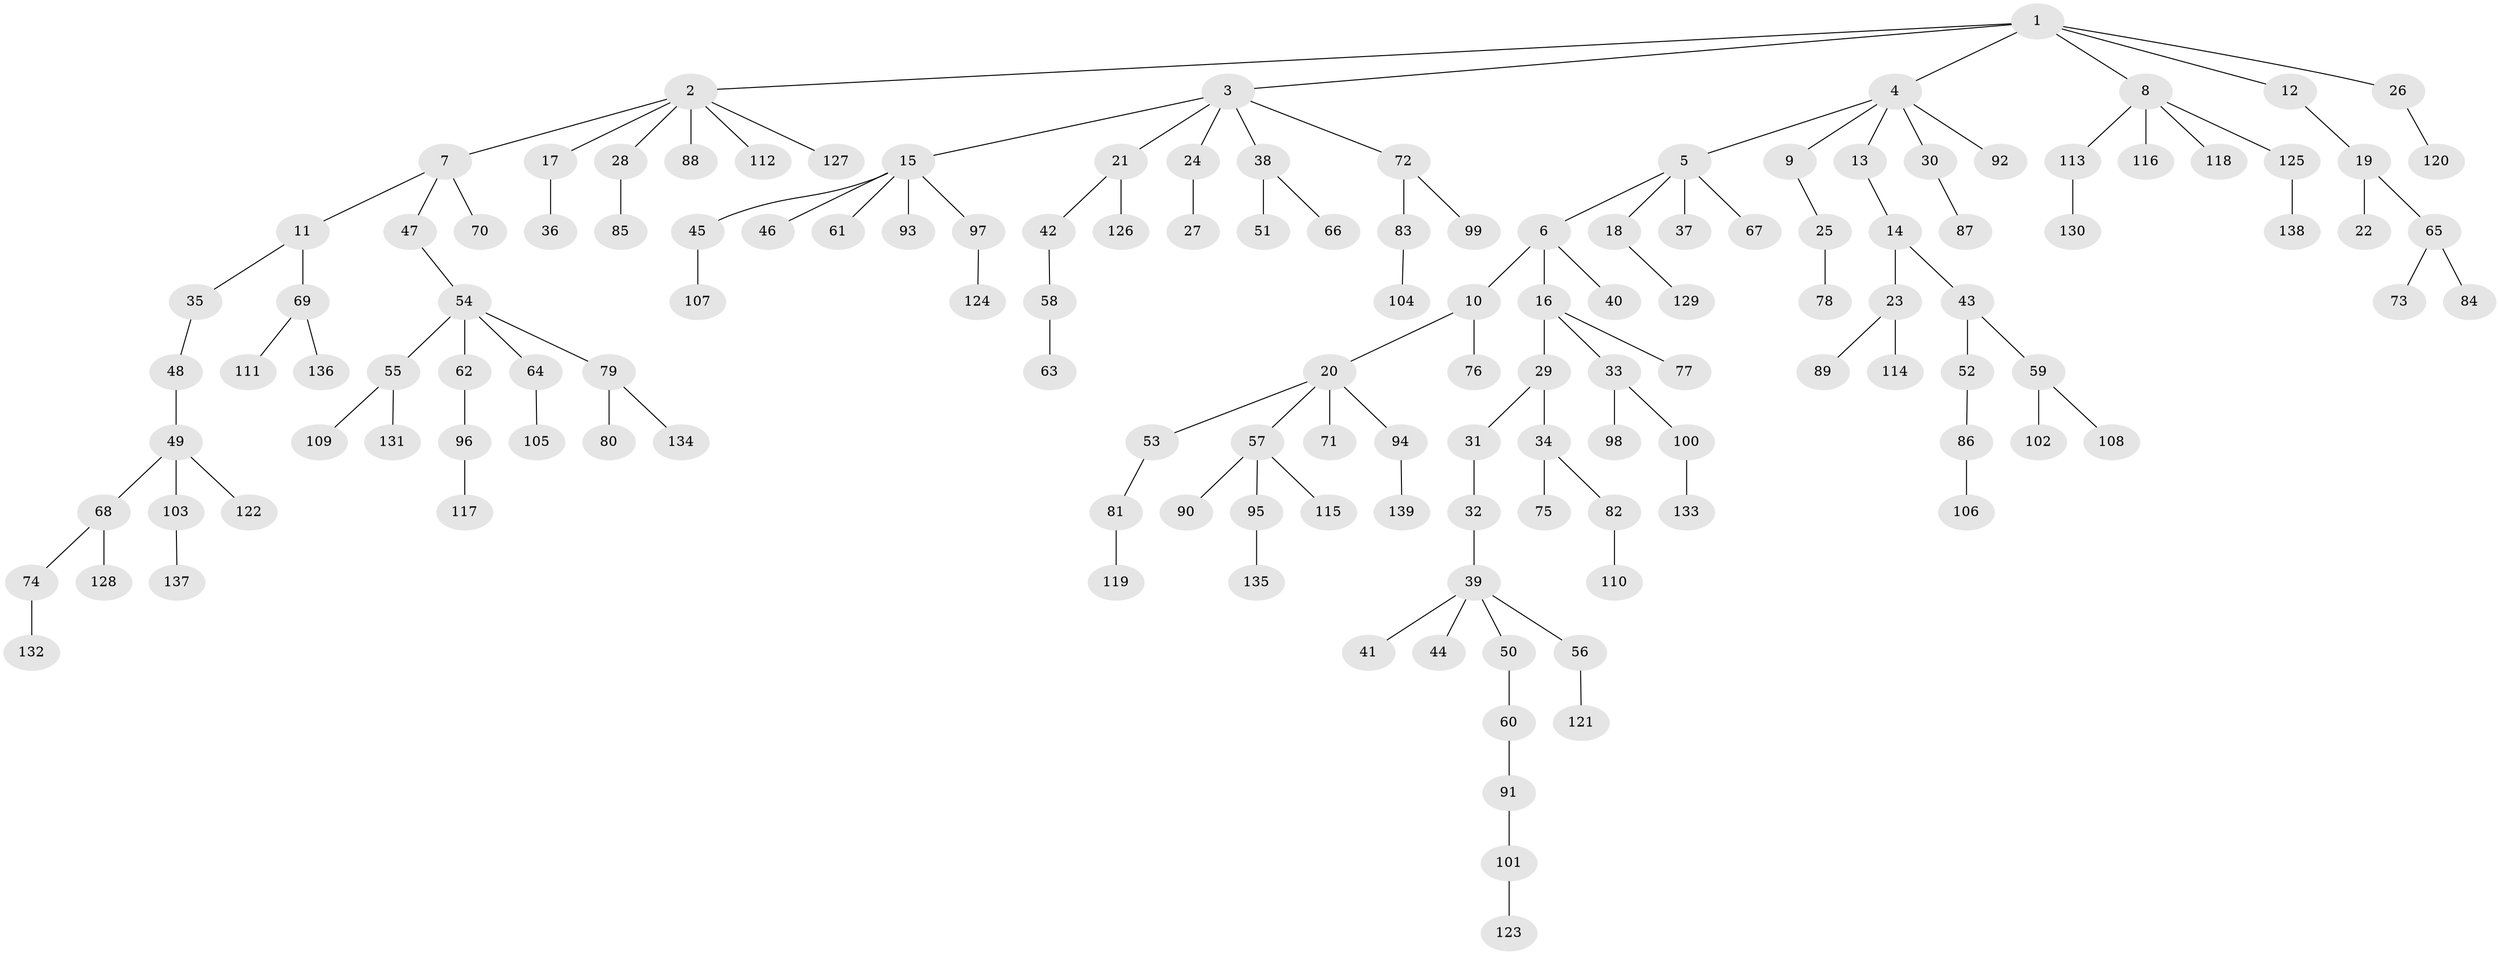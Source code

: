 // Generated by graph-tools (version 1.1) at 2025/02/03/09/25 03:02:21]
// undirected, 139 vertices, 138 edges
graph export_dot {
graph [start="1"]
  node [color=gray90,style=filled];
  1;
  2;
  3;
  4;
  5;
  6;
  7;
  8;
  9;
  10;
  11;
  12;
  13;
  14;
  15;
  16;
  17;
  18;
  19;
  20;
  21;
  22;
  23;
  24;
  25;
  26;
  27;
  28;
  29;
  30;
  31;
  32;
  33;
  34;
  35;
  36;
  37;
  38;
  39;
  40;
  41;
  42;
  43;
  44;
  45;
  46;
  47;
  48;
  49;
  50;
  51;
  52;
  53;
  54;
  55;
  56;
  57;
  58;
  59;
  60;
  61;
  62;
  63;
  64;
  65;
  66;
  67;
  68;
  69;
  70;
  71;
  72;
  73;
  74;
  75;
  76;
  77;
  78;
  79;
  80;
  81;
  82;
  83;
  84;
  85;
  86;
  87;
  88;
  89;
  90;
  91;
  92;
  93;
  94;
  95;
  96;
  97;
  98;
  99;
  100;
  101;
  102;
  103;
  104;
  105;
  106;
  107;
  108;
  109;
  110;
  111;
  112;
  113;
  114;
  115;
  116;
  117;
  118;
  119;
  120;
  121;
  122;
  123;
  124;
  125;
  126;
  127;
  128;
  129;
  130;
  131;
  132;
  133;
  134;
  135;
  136;
  137;
  138;
  139;
  1 -- 2;
  1 -- 3;
  1 -- 4;
  1 -- 8;
  1 -- 12;
  1 -- 26;
  2 -- 7;
  2 -- 17;
  2 -- 28;
  2 -- 88;
  2 -- 112;
  2 -- 127;
  3 -- 15;
  3 -- 21;
  3 -- 24;
  3 -- 38;
  3 -- 72;
  4 -- 5;
  4 -- 9;
  4 -- 13;
  4 -- 30;
  4 -- 92;
  5 -- 6;
  5 -- 18;
  5 -- 37;
  5 -- 67;
  6 -- 10;
  6 -- 16;
  6 -- 40;
  7 -- 11;
  7 -- 47;
  7 -- 70;
  8 -- 113;
  8 -- 116;
  8 -- 118;
  8 -- 125;
  9 -- 25;
  10 -- 20;
  10 -- 76;
  11 -- 35;
  11 -- 69;
  12 -- 19;
  13 -- 14;
  14 -- 23;
  14 -- 43;
  15 -- 45;
  15 -- 46;
  15 -- 61;
  15 -- 93;
  15 -- 97;
  16 -- 29;
  16 -- 33;
  16 -- 77;
  17 -- 36;
  18 -- 129;
  19 -- 22;
  19 -- 65;
  20 -- 53;
  20 -- 57;
  20 -- 71;
  20 -- 94;
  21 -- 42;
  21 -- 126;
  23 -- 89;
  23 -- 114;
  24 -- 27;
  25 -- 78;
  26 -- 120;
  28 -- 85;
  29 -- 31;
  29 -- 34;
  30 -- 87;
  31 -- 32;
  32 -- 39;
  33 -- 98;
  33 -- 100;
  34 -- 75;
  34 -- 82;
  35 -- 48;
  38 -- 51;
  38 -- 66;
  39 -- 41;
  39 -- 44;
  39 -- 50;
  39 -- 56;
  42 -- 58;
  43 -- 52;
  43 -- 59;
  45 -- 107;
  47 -- 54;
  48 -- 49;
  49 -- 68;
  49 -- 103;
  49 -- 122;
  50 -- 60;
  52 -- 86;
  53 -- 81;
  54 -- 55;
  54 -- 62;
  54 -- 64;
  54 -- 79;
  55 -- 109;
  55 -- 131;
  56 -- 121;
  57 -- 90;
  57 -- 95;
  57 -- 115;
  58 -- 63;
  59 -- 102;
  59 -- 108;
  60 -- 91;
  62 -- 96;
  64 -- 105;
  65 -- 73;
  65 -- 84;
  68 -- 74;
  68 -- 128;
  69 -- 111;
  69 -- 136;
  72 -- 83;
  72 -- 99;
  74 -- 132;
  79 -- 80;
  79 -- 134;
  81 -- 119;
  82 -- 110;
  83 -- 104;
  86 -- 106;
  91 -- 101;
  94 -- 139;
  95 -- 135;
  96 -- 117;
  97 -- 124;
  100 -- 133;
  101 -- 123;
  103 -- 137;
  113 -- 130;
  125 -- 138;
}
